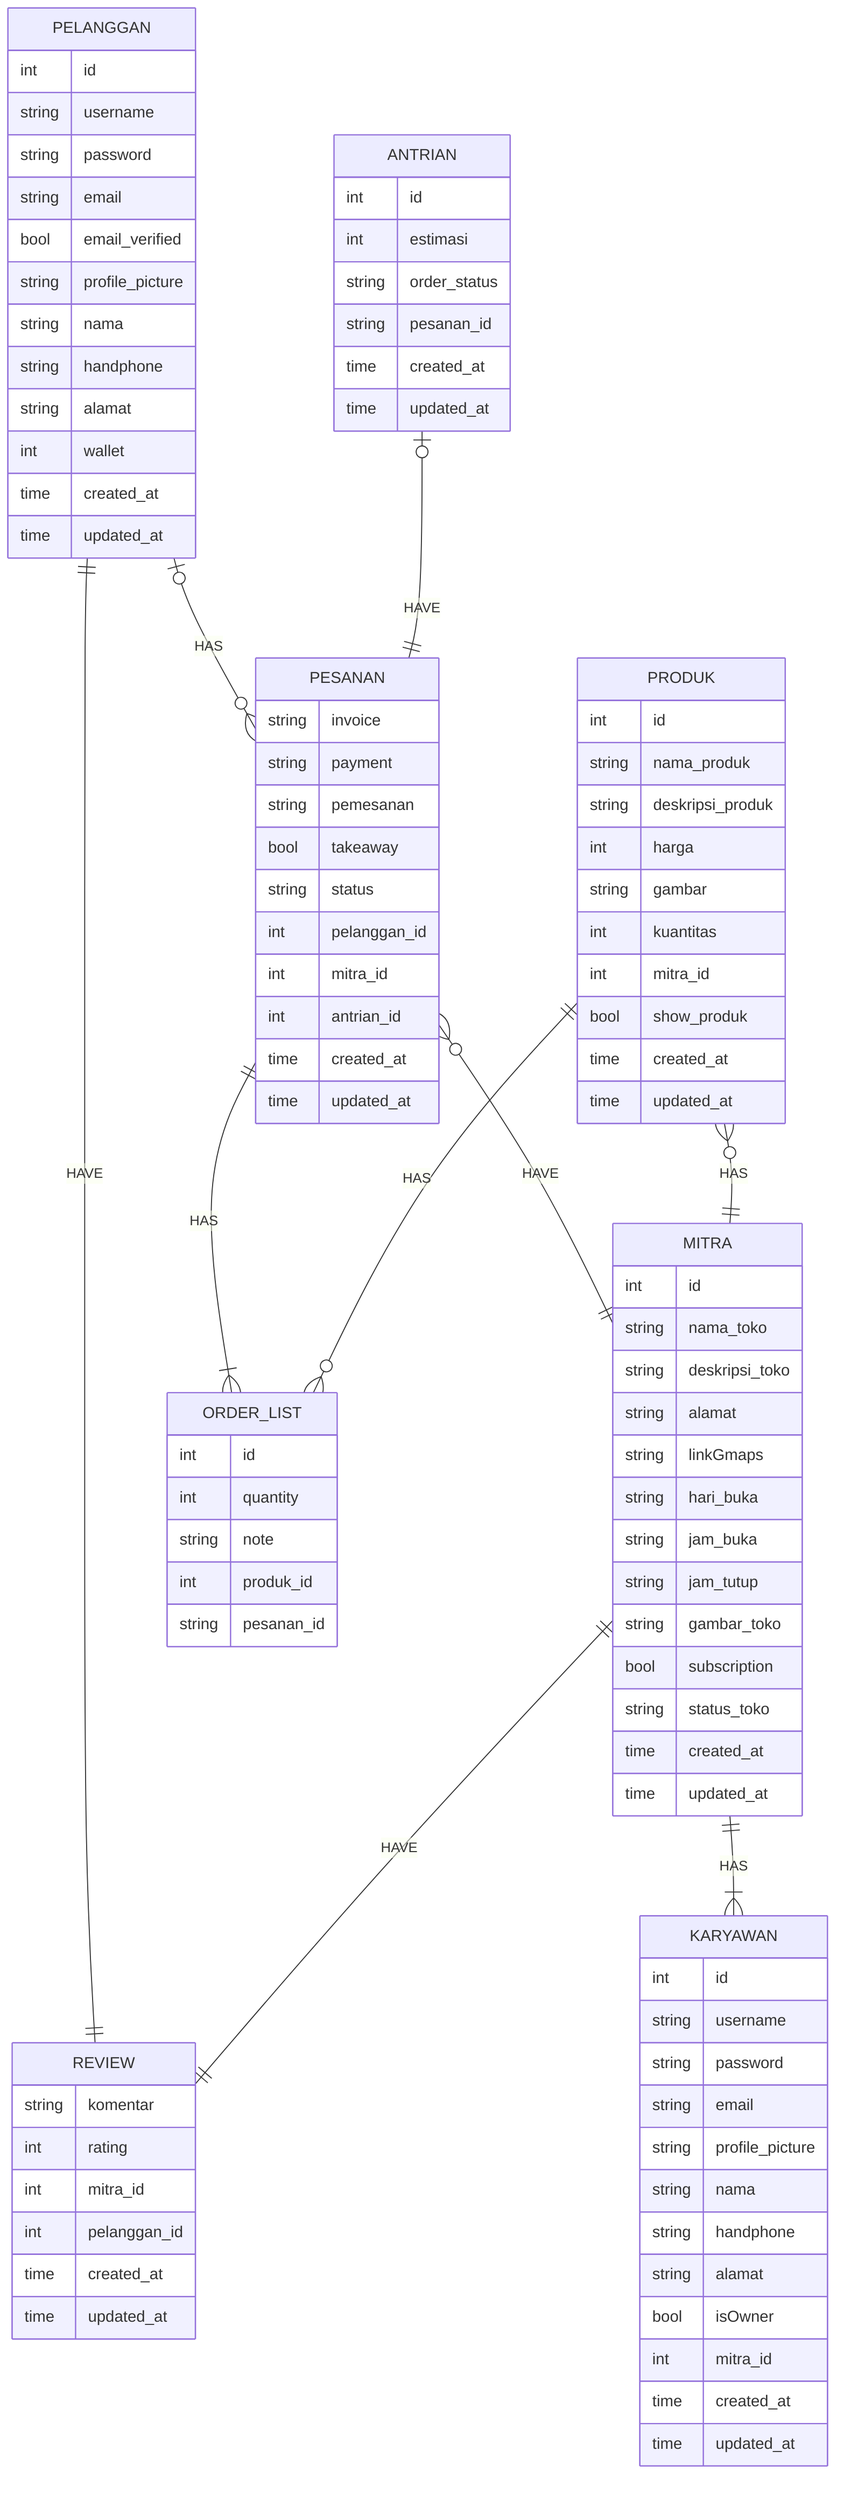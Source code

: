 erDiagram

    PELANGGAN ||--|| REVIEW : HAVE
    MITRA ||--|| REVIEW : HAVE
    MITRA ||--|{ KARYAWAN : HAS
    PESANAN ||--|{ ORDER_LIST : HAS
    PELANGGAN |o--o{ PESANAN : HAS
    PESANAN }o--|| MITRA : HAVE
    ANTRIAN |o--|| PESANAN : HAVE
    PRODUK }o--|| MITRA : HAS
    PRODUK ||--o{ ORDER_LIST : HAS

    PELANGGAN {
        int      id
        string   username
        string   password
        string   email
        bool     email_verified
        string   profile_picture
        string   nama
        string   handphone
        string   alamat
        int      wallet
        time     created_at
        time     updated_at
    }

    MITRA {
        int       id
        string    nama_toko
        string    deskripsi_toko
        string    alamat
        string    linkGmaps
        string    hari_buka
        string    jam_buka
        string    jam_tutup
        string    gambar_toko
        bool      subscription
        string    status_toko
        time      created_at
        time      updated_at
    }

    PRODUK {
        int       id
        string    nama_produk
        string    deskripsi_produk
        int       harga
        string    gambar
        int       kuantitas
        int       mitra_id
        bool      show_produk
        time      created_at
        time      updated_at
    }

    ORDER_LIST {
        int     id
        int     quantity
        string  note
        int     produk_id
        string  pesanan_id
    }

    PESANAN {
        string  invoice
        string  payment
        string  pemesanan
        bool    takeaway
        string  status
        int     pelanggan_id
        int     mitra_id
        int     antrian_id
        time    created_at
        time    updated_at
    }

    ANTRIAN {
        int         id
        int         estimasi
        string      order_status
        string      pesanan_id
        time    created_at
        time    updated_at
    }

    KARYAWAN {
        int         id
        string      username
        string      password
        string      email
        string      profile_picture
        string      nama
        string      handphone
        string      alamat
        bool     isOwner
        int         mitra_id
        time    created_at
        time    updated_at
    }

    REVIEW {
        string      komentar
        int         rating
        int         mitra_id
        int         pelanggan_id
        time        created_at
        time        updated_at
    }